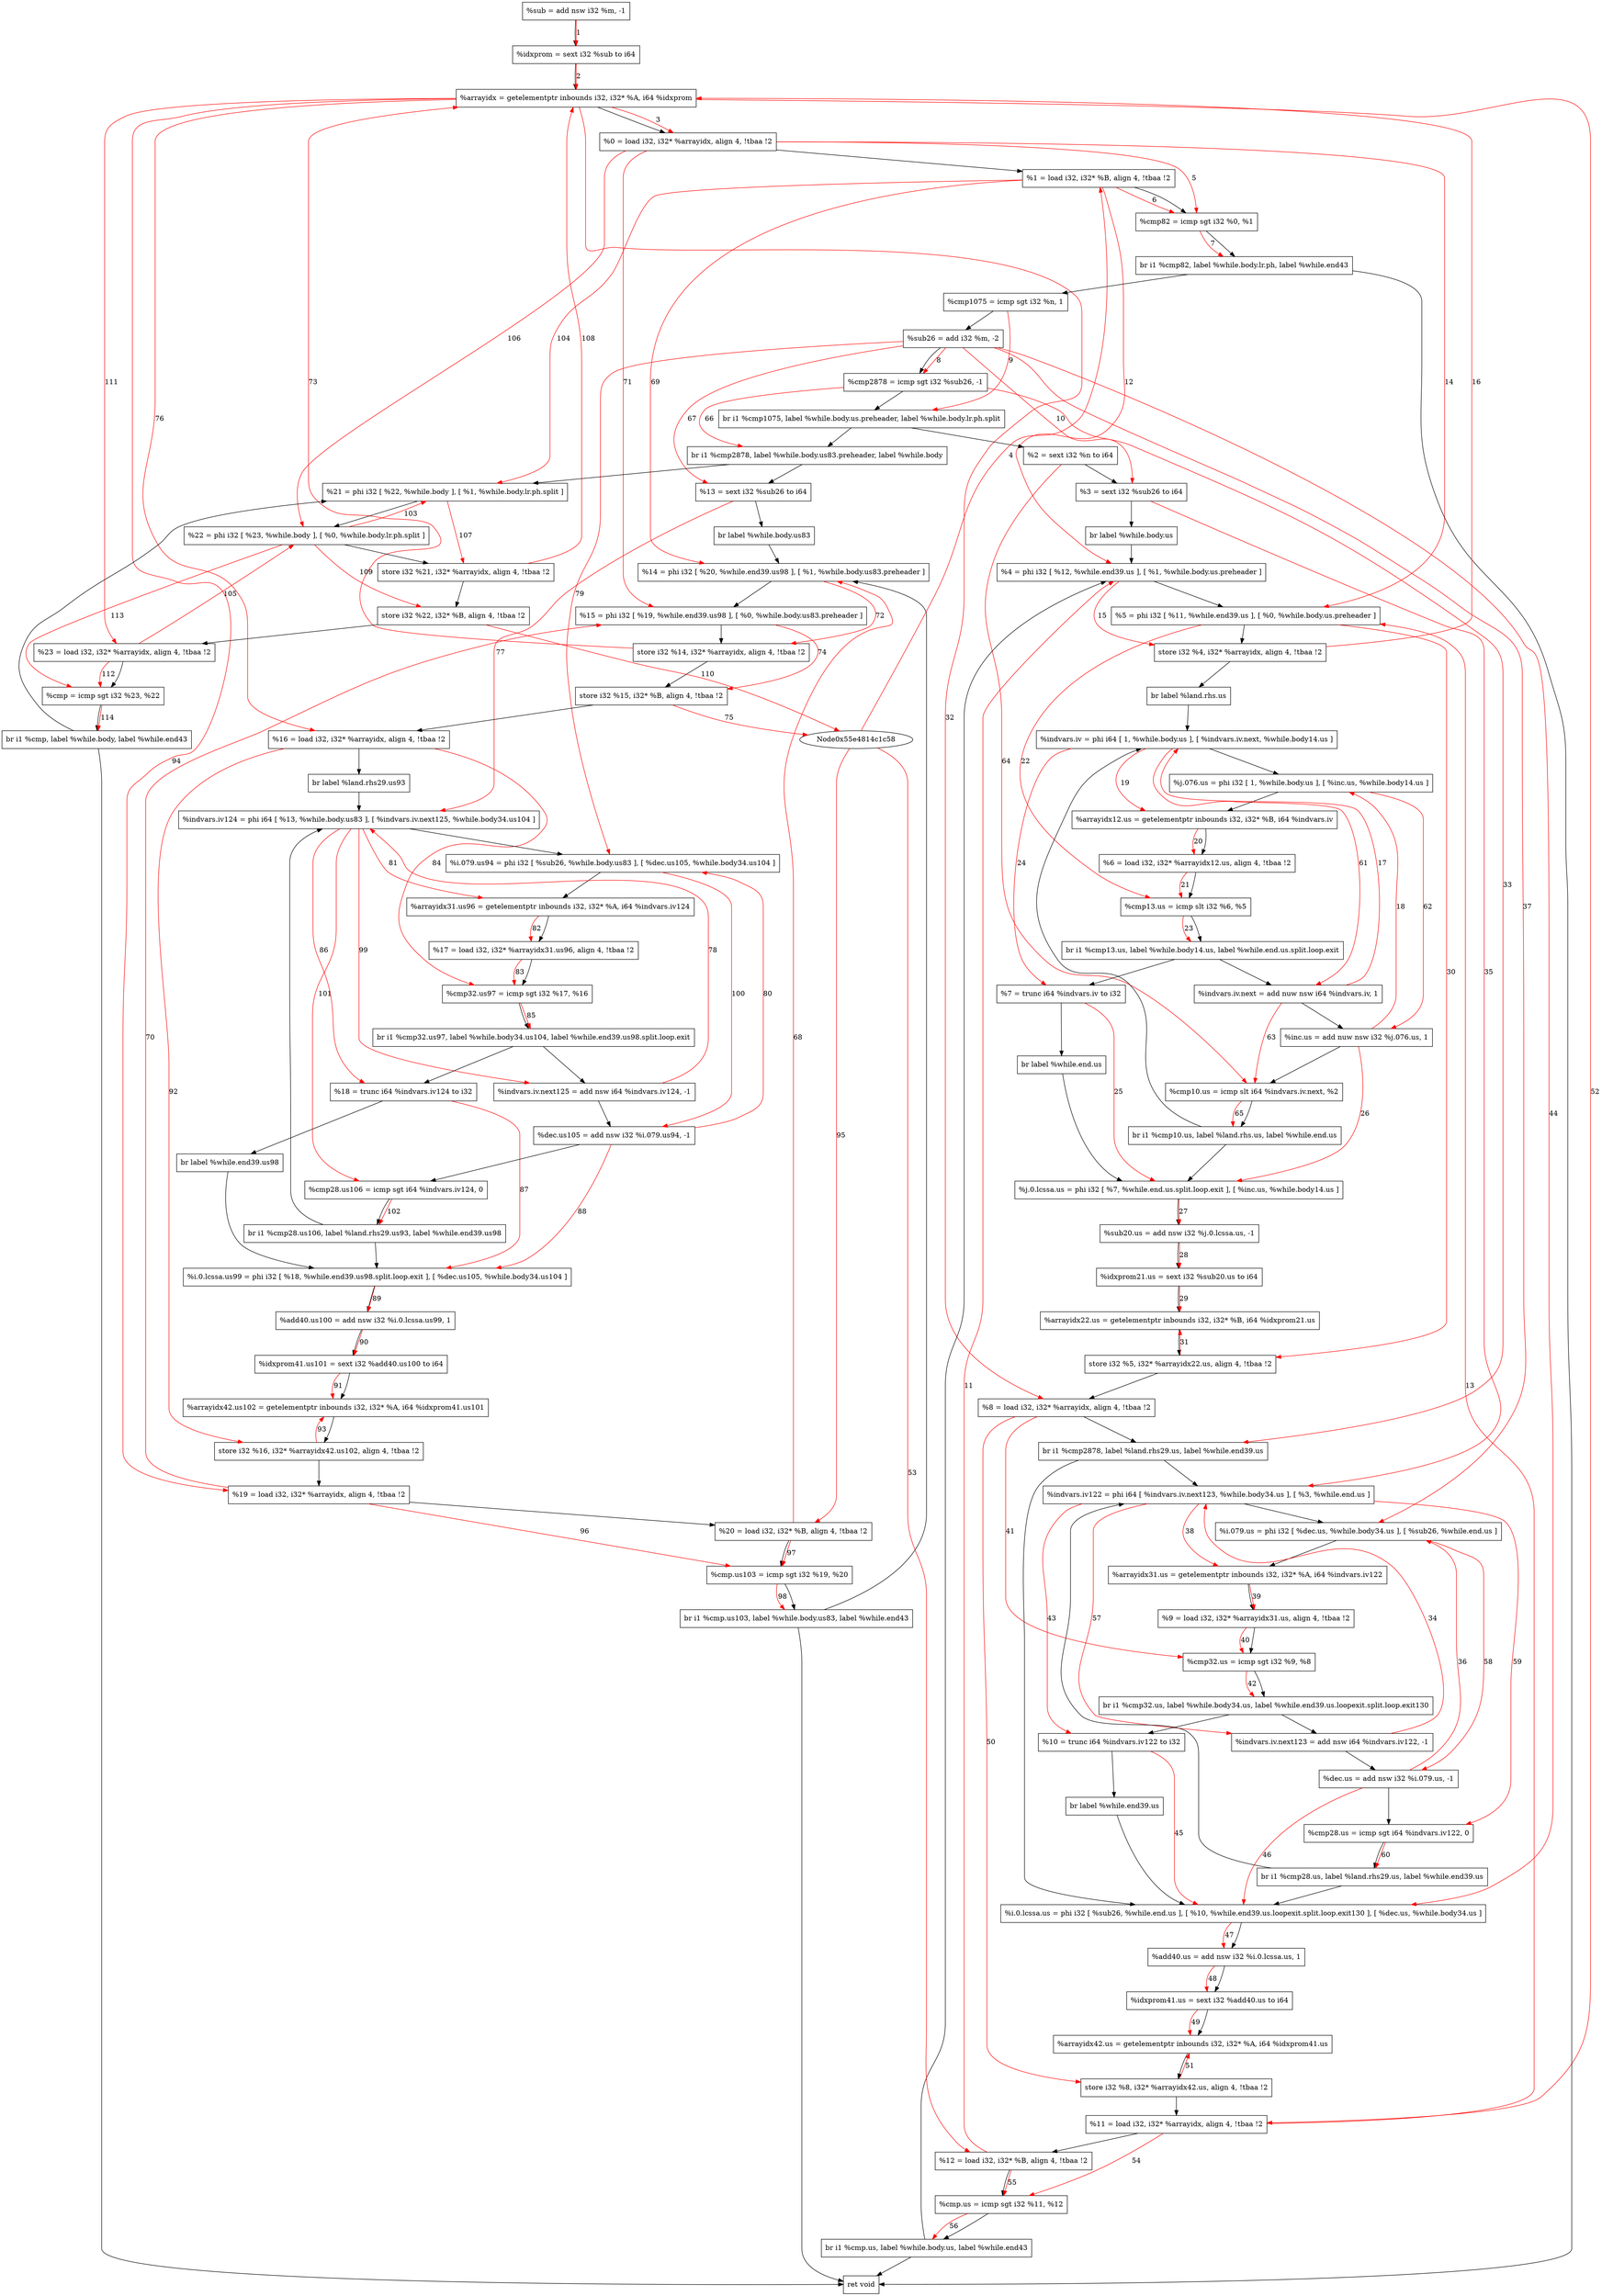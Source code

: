 digraph "CDFG for'func' function" {
	Node0x55e4814c2530[shape=record, label="  %sub = add nsw i32 %m, -1"]
	Node0x55e4814c1ea8[shape=record, label="  %idxprom = sext i32 %sub to i64"]
	Node0x55e4814c25e0[shape=record, label="  %arrayidx = getelementptr inbounds i32, i32* %A, i64 %idxprom"]
	Node0x55e4814c2678[shape=record, label="  %0 = load i32, i32* %arrayidx, align 4, !tbaa !2"]
	Node0x55e4814c35a8[shape=record, label="  %1 = load i32, i32* %B, align 4, !tbaa !2"]
	Node0x55e4814c3c50[shape=record, label="  %cmp82 = icmp sgt i32 %0, %1"]
	Node0x55e48144cdb8[shape=record, label="  br i1 %cmp82, label %while.body.lr.ph, label %while.end43"]
	Node0x55e4814c3f00[shape=record, label="  %cmp1075 = icmp sgt i32 %n, 1"]
	Node0x55e4814c3fa0[shape=record, label="  %sub26 = add i32 %m, -2"]
	Node0x55e4814c41d0[shape=record, label="  %cmp2878 = icmp sgt i32 %sub26, -1"]
	Node0x55e481458228[shape=record, label="  br i1 %cmp1075, label %while.body.us.preheader, label %while.body.lr.ph.split"]
	Node0x55e4814c3d58[shape=record, label="  %2 = sext i32 %n to i64"]
	Node0x55e4814c4418[shape=record, label="  %3 = sext i32 %sub26 to i64"]
	Node0x55e4814c4558[shape=record, label="  br label %while.body.us"]
	Node0x55e4814c46c8[shape=record, label="  %4 = phi i32 [ %12, %while.end39.us ], [ %1, %while.body.us.preheader ]"]
	Node0x55e4814c47f8[shape=record, label="  %5 = phi i32 [ %11, %while.end39.us ], [ %0, %while.body.us.preheader ]"]
	Node0x55e4814c48c0[shape=record, label="  store i32 %4, i32* %arrayidx, align 4, !tbaa !2"]
	Node0x55e4814c49d8[shape=record, label="  br label %land.rhs.us"]
	Node0x55e4814c4b68[shape=record, label="  %indvars.iv = phi i64 [ 1, %while.body.us ], [ %indvars.iv.next, %while.body14.us ]"]
	Node0x55e4814c4cf8[shape=record, label="  %j.076.us = phi i32 [ 1, %while.body.us ], [ %inc.us, %while.body14.us ]"]
	Node0x55e4814c4dc0[shape=record, label="  %arrayidx12.us = getelementptr inbounds i32, i32* %B, i64 %indvars.iv"]
	Node0x55e4814c4e58[shape=record, label="  %6 = load i32, i32* %arrayidx12.us, align 4, !tbaa !2"]
	Node0x55e4814c4ed0[shape=record, label="  %cmp13.us = icmp slt i32 %6, %5"]
	Node0x55e481458348[shape=record, label="  br i1 %cmp13.us, label %while.body14.us, label %while.end.us.split.loop.exit"]
	Node0x55e4814c5338[shape=record, label="  %7 = trunc i64 %indvars.iv to i32"]
	Node0x55e4814c54a8[shape=record, label="  br label %while.end.us"]
	Node0x55e4814c54f8[shape=record, label="  %j.0.lcssa.us = phi i32 [ %7, %while.end.us.split.loop.exit ], [ %inc.us, %while.body14.us ]"]
	Node0x55e4814c55c0[shape=record, label="  %sub20.us = add nsw i32 %j.0.lcssa.us, -1"]
	Node0x55e4814c5448[shape=record, label="  %idxprom21.us = sext i32 %sub20.us to i64"]
	Node0x55e4814c5660[shape=record, label="  %arrayidx22.us = getelementptr inbounds i32, i32* %B, i64 %idxprom21.us"]
	Node0x55e4814c5710[shape=record, label="  store i32 %5, i32* %arrayidx22.us, align 4, !tbaa !2"]
	Node0x55e4814c5778[shape=record, label="  %8 = load i32, i32* %arrayidx, align 4, !tbaa !2"]
	Node0x55e481458588[shape=record, label="  br i1 %cmp2878, label %land.rhs29.us, label %while.end39.us"]
	Node0x55e4814c5998[shape=record, label="  %indvars.iv122 = phi i64 [ %indvars.iv.next123, %while.body34.us ], [ %3, %while.end.us ]"]
	Node0x55e4814c5b48[shape=record, label="  %i.079.us = phi i32 [ %dec.us, %while.body34.us ], [ %sub26, %while.end.us ]"]
	Node0x55e4814c5c10[shape=record, label="  %arrayidx31.us = getelementptr inbounds i32, i32* %A, i64 %indvars.iv122"]
	Node0x55e4814c5ca8[shape=record, label="  %9 = load i32, i32* %arrayidx31.us, align 4, !tbaa !2"]
	Node0x55e4814c5d20[shape=record, label="  %cmp32.us = icmp sgt i32 %9, %8"]
	Node0x55e4814c6798[shape=record, label="  br i1 %cmp32.us, label %while.body34.us, label %while.end39.us.loopexit.split.loop.exit130"]
	Node0x55e4814c66c8[shape=record, label="  %10 = trunc i64 %indvars.iv122 to i32"]
	Node0x55e4814c6838[shape=record, label="  br label %while.end39.us"]
	Node0x55e4814c6888[shape=record, label="  %i.0.lcssa.us = phi i32 [ %sub26, %while.end.us ], [ %10, %while.end39.us.loopexit.split.loop.exit130 ], [ %dec.us, %while.body34.us ]"]
	Node0x55e4814c6970[shape=record, label="  %add40.us = add nsw i32 %i.0.lcssa.us, 1"]
	Node0x55e4814c44f8[shape=record, label="  %idxprom41.us = sext i32 %add40.us to i64"]
	Node0x55e4814c6a40[shape=record, label="  %arrayidx42.us = getelementptr inbounds i32, i32* %A, i64 %idxprom41.us"]
	Node0x55e4814c6af0[shape=record, label="  store i32 %8, i32* %arrayidx42.us, align 4, !tbaa !2"]
	Node0x55e4814c6b58[shape=record, label="  %11 = load i32, i32* %arrayidx, align 4, !tbaa !2"]
	Node0x55e4814c6bb8[shape=record, label="  %12 = load i32, i32* %B, align 4, !tbaa !2"]
	Node0x55e4814c6c30[shape=record, label="  %cmp.us = icmp sgt i32 %11, %12"]
	Node0x55e4814c6cd8[shape=record, label="  br i1 %cmp.us, label %while.body.us, label %while.end43"]
	Node0x55e4814c6d50[shape=record, label="  %indvars.iv.next123 = add nsw i64 %indvars.iv122, -1"]
	Node0x55e4814c6dc0[shape=record, label="  %dec.us = add nsw i32 %i.079.us, -1"]
	Node0x55e4814c6e30[shape=record, label="  %cmp28.us = icmp sgt i64 %indvars.iv122, 0"]
	Node0x55e4814c6eb8[shape=record, label="  br i1 %cmp28.us, label %land.rhs29.us, label %while.end39.us"]
	Node0x55e4814c6f30[shape=record, label="  %indvars.iv.next = add nuw nsw i64 %indvars.iv, 1"]
	Node0x55e4814c6fa0[shape=record, label="  %inc.us = add nuw nsw i32 %j.076.us, 1"]
	Node0x55e4814c7010[shape=record, label="  %cmp10.us = icmp slt i64 %indvars.iv.next, %2"]
	Node0x55e4814c7098[shape=record, label="  br i1 %cmp10.us, label %land.rhs.us, label %while.end.us"]
	Node0x55e4814c7818[shape=record, label="  br i1 %cmp2878, label %while.body.us83.preheader, label %while.body"]
	Node0x55e4814c4398[shape=record, label="  %13 = sext i32 %sub26 to i64"]
	Node0x55e4814c4b18[shape=record, label="  br label %while.body.us83"]
	Node0x55e4814c7998[shape=record, label="  %14 = phi i32 [ %20, %while.end39.us98 ], [ %1, %while.body.us83.preheader ]"]
	Node0x55e4814c7a68[shape=record, label="  %15 = phi i32 [ %19, %while.end39.us98 ], [ %0, %while.body.us83.preheader ]"]
	Node0x55e4814c7b30[shape=record, label="  store i32 %14, i32* %arrayidx, align 4, !tbaa !2"]
	Node0x55e4814c7bb0[shape=record, label="  store i32 %15, i32* %B, align 4, !tbaa !2"]
	Node0x55e4814c5ac8[shape=record, label="  %16 = load i32, i32* %arrayidx, align 4, !tbaa !2"]
	Node0x55e4814c5948[shape=record, label="  br label %land.rhs29.us93"]
	Node0x55e4814c7db8[shape=record, label="  %indvars.iv124 = phi i64 [ %13, %while.body.us83 ], [ %indvars.iv.next125, %while.body34.us104 ]"]
	Node0x55e4814c7f78[shape=record, label="  %i.079.us94 = phi i32 [ %sub26, %while.body.us83 ], [ %dec.us105, %while.body34.us104 ]"]
	Node0x55e4814c8040[shape=record, label="  %arrayidx31.us96 = getelementptr inbounds i32, i32* %A, i64 %indvars.iv124"]
	Node0x55e4814c80d8[shape=record, label="  %17 = load i32, i32* %arrayidx31.us96, align 4, !tbaa !2"]
	Node0x55e4814c8150[shape=record, label="  %cmp32.us97 = icmp sgt i32 %17, %16"]
	Node0x55e481458468[shape=record, label="  br i1 %cmp32.us97, label %while.body34.us104, label %while.end39.us98.split.loop.exit"]
	Node0x55e4814c8258[shape=record, label="  %18 = trunc i64 %indvars.iv124 to i32"]
	Node0x55e4814c82e8[shape=record, label="  br label %while.end39.us98"]
	Node0x55e4814c8338[shape=record, label="  %i.0.lcssa.us99 = phi i32 [ %18, %while.end39.us98.split.loop.exit ], [ %dec.us105, %while.body34.us104 ]"]
	Node0x55e4814c8400[shape=record, label="  %add40.us100 = add nsw i32 %i.0.lcssa.us99, 1"]
	Node0x55e4814c4978[shape=record, label="  %idxprom41.us101 = sext i32 %add40.us100 to i64"]
	Node0x55e4814c8500[shape=record, label="  %arrayidx42.us102 = getelementptr inbounds i32, i32* %A, i64 %idxprom41.us101"]
	Node0x55e4814c85e0[shape=record, label="  store i32 %16, i32* %arrayidx42.us102, align 4, !tbaa !2"]
	Node0x55e4814c8648[shape=record, label="  %19 = load i32, i32* %arrayidx, align 4, !tbaa !2"]
	Node0x55e4814c86a8[shape=record, label="  %20 = load i32, i32* %B, align 4, !tbaa !2"]
	Node0x55e4814c8720[shape=record, label="  %cmp.us103 = icmp sgt i32 %19, %20"]
	Node0x55e4814c87a8[shape=record, label="  br i1 %cmp.us103, label %while.body.us83, label %while.end43"]
	Node0x55e4814c8820[shape=record, label="  %indvars.iv.next125 = add nsw i64 %indvars.iv124, -1"]
	Node0x55e4814c8890[shape=record, label="  %dec.us105 = add nsw i32 %i.079.us94, -1"]
	Node0x55e4814c8900[shape=record, label="  %cmp28.us106 = icmp sgt i64 %indvars.iv124, 0"]
	Node0x55e4814c8988[shape=record, label="  br i1 %cmp28.us106, label %land.rhs29.us93, label %while.end39.us98"]
	Node0x55e4814c89d8[shape=record, label="  %21 = phi i32 [ %22, %while.body ], [ %1, %while.body.lr.ph.split ]"]
	Node0x55e4814c8a78[shape=record, label="  %22 = phi i32 [ %23, %while.body ], [ %0, %while.body.lr.ph.split ]"]
	Node0x55e4814c8b40[shape=record, label="  store i32 %21, i32* %arrayidx, align 4, !tbaa !2"]
	Node0x55e4814c8bc0[shape=record, label="  store i32 %22, i32* %B, align 4, !tbaa !2"]
	Node0x55e4814c4c78[shape=record, label="  %23 = load i32, i32* %arrayidx, align 4, !tbaa !2"]
	Node0x55e4814c8c40[shape=record, label="  %cmp = icmp sgt i32 %23, %22"]
	Node0x55e4814c8cc8[shape=record, label="  br i1 %cmp, label %while.body, label %while.end43"]
	Node0x55e4814c65d0[shape=record, label="  ret void"]
	Node0x55e4814c2530 -> Node0x55e4814c1ea8
	Node0x55e4814c1ea8 -> Node0x55e4814c25e0
	Node0x55e4814c25e0 -> Node0x55e4814c2678
	Node0x55e4814c2678 -> Node0x55e4814c35a8
	Node0x55e4814c35a8 -> Node0x55e4814c3c50
	Node0x55e4814c3c50 -> Node0x55e48144cdb8
	Node0x55e48144cdb8 -> Node0x55e4814c3f00
	Node0x55e48144cdb8 -> Node0x55e4814c65d0
	Node0x55e4814c3f00 -> Node0x55e4814c3fa0
	Node0x55e4814c3fa0 -> Node0x55e4814c41d0
	Node0x55e4814c41d0 -> Node0x55e481458228
	Node0x55e481458228 -> Node0x55e4814c3d58
	Node0x55e481458228 -> Node0x55e4814c7818
	Node0x55e4814c3d58 -> Node0x55e4814c4418
	Node0x55e4814c4418 -> Node0x55e4814c4558
	Node0x55e4814c4558 -> Node0x55e4814c46c8
	Node0x55e4814c46c8 -> Node0x55e4814c47f8
	Node0x55e4814c47f8 -> Node0x55e4814c48c0
	Node0x55e4814c48c0 -> Node0x55e4814c49d8
	Node0x55e4814c49d8 -> Node0x55e4814c4b68
	Node0x55e4814c4b68 -> Node0x55e4814c4cf8
	Node0x55e4814c4cf8 -> Node0x55e4814c4dc0
	Node0x55e4814c4dc0 -> Node0x55e4814c4e58
	Node0x55e4814c4e58 -> Node0x55e4814c4ed0
	Node0x55e4814c4ed0 -> Node0x55e481458348
	Node0x55e481458348 -> Node0x55e4814c6f30
	Node0x55e481458348 -> Node0x55e4814c5338
	Node0x55e4814c5338 -> Node0x55e4814c54a8
	Node0x55e4814c54a8 -> Node0x55e4814c54f8
	Node0x55e4814c54f8 -> Node0x55e4814c55c0
	Node0x55e4814c55c0 -> Node0x55e4814c5448
	Node0x55e4814c5448 -> Node0x55e4814c5660
	Node0x55e4814c5660 -> Node0x55e4814c5710
	Node0x55e4814c5710 -> Node0x55e4814c5778
	Node0x55e4814c5778 -> Node0x55e481458588
	Node0x55e481458588 -> Node0x55e4814c5998
	Node0x55e481458588 -> Node0x55e4814c6888
	Node0x55e4814c5998 -> Node0x55e4814c5b48
	Node0x55e4814c5b48 -> Node0x55e4814c5c10
	Node0x55e4814c5c10 -> Node0x55e4814c5ca8
	Node0x55e4814c5ca8 -> Node0x55e4814c5d20
	Node0x55e4814c5d20 -> Node0x55e4814c6798
	Node0x55e4814c6798 -> Node0x55e4814c6d50
	Node0x55e4814c6798 -> Node0x55e4814c66c8
	Node0x55e4814c66c8 -> Node0x55e4814c6838
	Node0x55e4814c6838 -> Node0x55e4814c6888
	Node0x55e4814c6888 -> Node0x55e4814c6970
	Node0x55e4814c6970 -> Node0x55e4814c44f8
	Node0x55e4814c44f8 -> Node0x55e4814c6a40
	Node0x55e4814c6a40 -> Node0x55e4814c6af0
	Node0x55e4814c6af0 -> Node0x55e4814c6b58
	Node0x55e4814c6b58 -> Node0x55e4814c6bb8
	Node0x55e4814c6bb8 -> Node0x55e4814c6c30
	Node0x55e4814c6c30 -> Node0x55e4814c6cd8
	Node0x55e4814c6cd8 -> Node0x55e4814c46c8
	Node0x55e4814c6cd8 -> Node0x55e4814c65d0
	Node0x55e4814c6d50 -> Node0x55e4814c6dc0
	Node0x55e4814c6dc0 -> Node0x55e4814c6e30
	Node0x55e4814c6e30 -> Node0x55e4814c6eb8
	Node0x55e4814c6eb8 -> Node0x55e4814c5998
	Node0x55e4814c6eb8 -> Node0x55e4814c6888
	Node0x55e4814c6f30 -> Node0x55e4814c6fa0
	Node0x55e4814c6fa0 -> Node0x55e4814c7010
	Node0x55e4814c7010 -> Node0x55e4814c7098
	Node0x55e4814c7098 -> Node0x55e4814c4b68
	Node0x55e4814c7098 -> Node0x55e4814c54f8
	Node0x55e4814c7818 -> Node0x55e4814c4398
	Node0x55e4814c7818 -> Node0x55e4814c89d8
	Node0x55e4814c4398 -> Node0x55e4814c4b18
	Node0x55e4814c4b18 -> Node0x55e4814c7998
	Node0x55e4814c7998 -> Node0x55e4814c7a68
	Node0x55e4814c7a68 -> Node0x55e4814c7b30
	Node0x55e4814c7b30 -> Node0x55e4814c7bb0
	Node0x55e4814c7bb0 -> Node0x55e4814c5ac8
	Node0x55e4814c5ac8 -> Node0x55e4814c5948
	Node0x55e4814c5948 -> Node0x55e4814c7db8
	Node0x55e4814c7db8 -> Node0x55e4814c7f78
	Node0x55e4814c7f78 -> Node0x55e4814c8040
	Node0x55e4814c8040 -> Node0x55e4814c80d8
	Node0x55e4814c80d8 -> Node0x55e4814c8150
	Node0x55e4814c8150 -> Node0x55e481458468
	Node0x55e481458468 -> Node0x55e4814c8820
	Node0x55e481458468 -> Node0x55e4814c8258
	Node0x55e4814c8258 -> Node0x55e4814c82e8
	Node0x55e4814c82e8 -> Node0x55e4814c8338
	Node0x55e4814c8338 -> Node0x55e4814c8400
	Node0x55e4814c8400 -> Node0x55e4814c4978
	Node0x55e4814c4978 -> Node0x55e4814c8500
	Node0x55e4814c8500 -> Node0x55e4814c85e0
	Node0x55e4814c85e0 -> Node0x55e4814c8648
	Node0x55e4814c8648 -> Node0x55e4814c86a8
	Node0x55e4814c86a8 -> Node0x55e4814c8720
	Node0x55e4814c8720 -> Node0x55e4814c87a8
	Node0x55e4814c87a8 -> Node0x55e4814c7998
	Node0x55e4814c87a8 -> Node0x55e4814c65d0
	Node0x55e4814c8820 -> Node0x55e4814c8890
	Node0x55e4814c8890 -> Node0x55e4814c8900
	Node0x55e4814c8900 -> Node0x55e4814c8988
	Node0x55e4814c8988 -> Node0x55e4814c7db8
	Node0x55e4814c8988 -> Node0x55e4814c8338
	Node0x55e4814c89d8 -> Node0x55e4814c8a78
	Node0x55e4814c8a78 -> Node0x55e4814c8b40
	Node0x55e4814c8b40 -> Node0x55e4814c8bc0
	Node0x55e4814c8bc0 -> Node0x55e4814c4c78
	Node0x55e4814c4c78 -> Node0x55e4814c8c40
	Node0x55e4814c8c40 -> Node0x55e4814c8cc8
	Node0x55e4814c8cc8 -> Node0x55e4814c89d8
	Node0x55e4814c8cc8 -> Node0x55e4814c65d0
edge [color=red]
	Node0x55e4814c2530 -> Node0x55e4814c1ea8[label="1"]
	Node0x55e4814c1ea8 -> Node0x55e4814c25e0[label="2"]
	Node0x55e4814c25e0 -> Node0x55e4814c2678[label="3"]
	Node0x55e4814c1c58 -> Node0x55e4814c35a8[label="4"]
	Node0x55e4814c2678 -> Node0x55e4814c3c50[label="5"]
	Node0x55e4814c35a8 -> Node0x55e4814c3c50[label="6"]
	Node0x55e4814c3c50 -> Node0x55e48144cdb8[label="7"]
	Node0x55e4814c3fa0 -> Node0x55e4814c41d0[label="8"]
	Node0x55e4814c3f00 -> Node0x55e481458228[label="9"]
	Node0x55e4814c3fa0 -> Node0x55e4814c4418[label="10"]
	Node0x55e4814c6bb8 -> Node0x55e4814c46c8[label="11"]
	Node0x55e4814c35a8 -> Node0x55e4814c46c8[label="12"]
	Node0x55e4814c6b58 -> Node0x55e4814c47f8[label="13"]
	Node0x55e4814c2678 -> Node0x55e4814c47f8[label="14"]
	Node0x55e4814c46c8 -> Node0x55e4814c48c0[label="15"]
	Node0x55e4814c48c0 -> Node0x55e4814c25e0[label="16"]
	Node0x55e4814c6f30 -> Node0x55e4814c4b68[label="17"]
	Node0x55e4814c6fa0 -> Node0x55e4814c4cf8[label="18"]
	Node0x55e4814c4b68 -> Node0x55e4814c4dc0[label="19"]
	Node0x55e4814c4dc0 -> Node0x55e4814c4e58[label="20"]
	Node0x55e4814c4e58 -> Node0x55e4814c4ed0[label="21"]
	Node0x55e4814c47f8 -> Node0x55e4814c4ed0[label="22"]
	Node0x55e4814c4ed0 -> Node0x55e481458348[label="23"]
	Node0x55e4814c4b68 -> Node0x55e4814c5338[label="24"]
	Node0x55e4814c5338 -> Node0x55e4814c54f8[label="25"]
	Node0x55e4814c6fa0 -> Node0x55e4814c54f8[label="26"]
	Node0x55e4814c54f8 -> Node0x55e4814c55c0[label="27"]
	Node0x55e4814c55c0 -> Node0x55e4814c5448[label="28"]
	Node0x55e4814c5448 -> Node0x55e4814c5660[label="29"]
	Node0x55e4814c47f8 -> Node0x55e4814c5710[label="30"]
	Node0x55e4814c5710 -> Node0x55e4814c5660[label="31"]
	Node0x55e4814c25e0 -> Node0x55e4814c5778[label="32"]
	Node0x55e4814c41d0 -> Node0x55e481458588[label="33"]
	Node0x55e4814c6d50 -> Node0x55e4814c5998[label="34"]
	Node0x55e4814c4418 -> Node0x55e4814c5998[label="35"]
	Node0x55e4814c6dc0 -> Node0x55e4814c5b48[label="36"]
	Node0x55e4814c3fa0 -> Node0x55e4814c5b48[label="37"]
	Node0x55e4814c5998 -> Node0x55e4814c5c10[label="38"]
	Node0x55e4814c5c10 -> Node0x55e4814c5ca8[label="39"]
	Node0x55e4814c5ca8 -> Node0x55e4814c5d20[label="40"]
	Node0x55e4814c5778 -> Node0x55e4814c5d20[label="41"]
	Node0x55e4814c5d20 -> Node0x55e4814c6798[label="42"]
	Node0x55e4814c5998 -> Node0x55e4814c66c8[label="43"]
	Node0x55e4814c3fa0 -> Node0x55e4814c6888[label="44"]
	Node0x55e4814c66c8 -> Node0x55e4814c6888[label="45"]
	Node0x55e4814c6dc0 -> Node0x55e4814c6888[label="46"]
	Node0x55e4814c6888 -> Node0x55e4814c6970[label="47"]
	Node0x55e4814c6970 -> Node0x55e4814c44f8[label="48"]
	Node0x55e4814c44f8 -> Node0x55e4814c6a40[label="49"]
	Node0x55e4814c5778 -> Node0x55e4814c6af0[label="50"]
	Node0x55e4814c6af0 -> Node0x55e4814c6a40[label="51"]
	Node0x55e4814c25e0 -> Node0x55e4814c6b58[label="52"]
	Node0x55e4814c1c58 -> Node0x55e4814c6bb8[label="53"]
	Node0x55e4814c6b58 -> Node0x55e4814c6c30[label="54"]
	Node0x55e4814c6bb8 -> Node0x55e4814c6c30[label="55"]
	Node0x55e4814c6c30 -> Node0x55e4814c6cd8[label="56"]
	Node0x55e4814c5998 -> Node0x55e4814c6d50[label="57"]
	Node0x55e4814c5b48 -> Node0x55e4814c6dc0[label="58"]
	Node0x55e4814c5998 -> Node0x55e4814c6e30[label="59"]
	Node0x55e4814c6e30 -> Node0x55e4814c6eb8[label="60"]
	Node0x55e4814c4b68 -> Node0x55e4814c6f30[label="61"]
	Node0x55e4814c4cf8 -> Node0x55e4814c6fa0[label="62"]
	Node0x55e4814c6f30 -> Node0x55e4814c7010[label="63"]
	Node0x55e4814c3d58 -> Node0x55e4814c7010[label="64"]
	Node0x55e4814c7010 -> Node0x55e4814c7098[label="65"]
	Node0x55e4814c41d0 -> Node0x55e4814c7818[label="66"]
	Node0x55e4814c3fa0 -> Node0x55e4814c4398[label="67"]
	Node0x55e4814c86a8 -> Node0x55e4814c7998[label="68"]
	Node0x55e4814c35a8 -> Node0x55e4814c7998[label="69"]
	Node0x55e4814c8648 -> Node0x55e4814c7a68[label="70"]
	Node0x55e4814c2678 -> Node0x55e4814c7a68[label="71"]
	Node0x55e4814c7998 -> Node0x55e4814c7b30[label="72"]
	Node0x55e4814c7b30 -> Node0x55e4814c25e0[label="73"]
	Node0x55e4814c7a68 -> Node0x55e4814c7bb0[label="74"]
	Node0x55e4814c7bb0 -> Node0x55e4814c1c58[label="75"]
	Node0x55e4814c25e0 -> Node0x55e4814c5ac8[label="76"]
	Node0x55e4814c4398 -> Node0x55e4814c7db8[label="77"]
	Node0x55e4814c8820 -> Node0x55e4814c7db8[label="78"]
	Node0x55e4814c3fa0 -> Node0x55e4814c7f78[label="79"]
	Node0x55e4814c8890 -> Node0x55e4814c7f78[label="80"]
	Node0x55e4814c7db8 -> Node0x55e4814c8040[label="81"]
	Node0x55e4814c8040 -> Node0x55e4814c80d8[label="82"]
	Node0x55e4814c80d8 -> Node0x55e4814c8150[label="83"]
	Node0x55e4814c5ac8 -> Node0x55e4814c8150[label="84"]
	Node0x55e4814c8150 -> Node0x55e481458468[label="85"]
	Node0x55e4814c7db8 -> Node0x55e4814c8258[label="86"]
	Node0x55e4814c8258 -> Node0x55e4814c8338[label="87"]
	Node0x55e4814c8890 -> Node0x55e4814c8338[label="88"]
	Node0x55e4814c8338 -> Node0x55e4814c8400[label="89"]
	Node0x55e4814c8400 -> Node0x55e4814c4978[label="90"]
	Node0x55e4814c4978 -> Node0x55e4814c8500[label="91"]
	Node0x55e4814c5ac8 -> Node0x55e4814c85e0[label="92"]
	Node0x55e4814c85e0 -> Node0x55e4814c8500[label="93"]
	Node0x55e4814c25e0 -> Node0x55e4814c8648[label="94"]
	Node0x55e4814c1c58 -> Node0x55e4814c86a8[label="95"]
	Node0x55e4814c8648 -> Node0x55e4814c8720[label="96"]
	Node0x55e4814c86a8 -> Node0x55e4814c8720[label="97"]
	Node0x55e4814c8720 -> Node0x55e4814c87a8[label="98"]
	Node0x55e4814c7db8 -> Node0x55e4814c8820[label="99"]
	Node0x55e4814c7f78 -> Node0x55e4814c8890[label="100"]
	Node0x55e4814c7db8 -> Node0x55e4814c8900[label="101"]
	Node0x55e4814c8900 -> Node0x55e4814c8988[label="102"]
	Node0x55e4814c8a78 -> Node0x55e4814c89d8[label="103"]
	Node0x55e4814c35a8 -> Node0x55e4814c89d8[label="104"]
	Node0x55e4814c4c78 -> Node0x55e4814c8a78[label="105"]
	Node0x55e4814c2678 -> Node0x55e4814c8a78[label="106"]
	Node0x55e4814c89d8 -> Node0x55e4814c8b40[label="107"]
	Node0x55e4814c8b40 -> Node0x55e4814c25e0[label="108"]
	Node0x55e4814c8a78 -> Node0x55e4814c8bc0[label="109"]
	Node0x55e4814c8bc0 -> Node0x55e4814c1c58[label="110"]
	Node0x55e4814c25e0 -> Node0x55e4814c4c78[label="111"]
	Node0x55e4814c4c78 -> Node0x55e4814c8c40[label="112"]
	Node0x55e4814c8a78 -> Node0x55e4814c8c40[label="113"]
	Node0x55e4814c8c40 -> Node0x55e4814c8cc8[label="114"]
}
